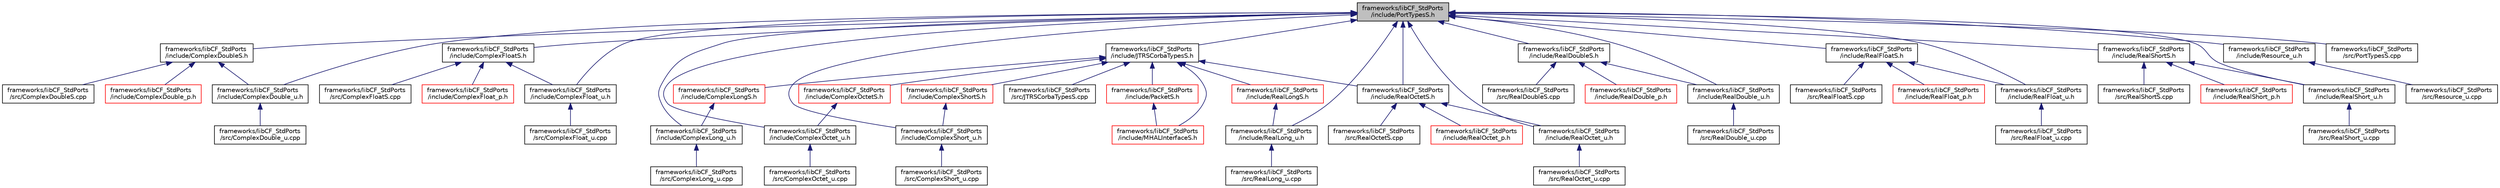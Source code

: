 digraph "frameworks/libCF_StdPorts/include/PortTypesS.h"
{
 // INTERACTIVE_SVG=YES
  edge [fontname="Helvetica",fontsize="10",labelfontname="Helvetica",labelfontsize="10"];
  node [fontname="Helvetica",fontsize="10",shape=record];
  Node1 [label="frameworks/libCF_StdPorts\l/include/PortTypesS.h",height=0.2,width=0.4,color="black", fillcolor="grey75", style="filled", fontcolor="black"];
  Node1 -> Node2 [dir="back",color="midnightblue",fontsize="10",style="solid",fontname="Helvetica"];
  Node2 [label="frameworks/libCF_StdPorts\l/include/ComplexDoubleS.h",height=0.2,width=0.4,color="black", fillcolor="white", style="filled",URL="$_complex_double_s_8h.html"];
  Node2 -> Node3 [dir="back",color="midnightblue",fontsize="10",style="solid",fontname="Helvetica"];
  Node3 [label="frameworks/libCF_StdPorts\l/include/ComplexDouble_p.h",height=0.2,width=0.4,color="red", fillcolor="white", style="filled",URL="$_complex_double__p_8h.html",tooltip=":  "];
  Node2 -> Node4 [dir="back",color="midnightblue",fontsize="10",style="solid",fontname="Helvetica"];
  Node4 [label="frameworks/libCF_StdPorts\l/include/ComplexDouble_u.h",height=0.2,width=0.4,color="black", fillcolor="white", style="filled",URL="$_complex_double__u_8h.html",tooltip=":  "];
  Node4 -> Node5 [dir="back",color="midnightblue",fontsize="10",style="solid",fontname="Helvetica"];
  Node5 [label="frameworks/libCF_StdPorts\l/src/ComplexDouble_u.cpp",height=0.2,width=0.4,color="black", fillcolor="white", style="filled",URL="$_complex_double__u_8cpp.html",tooltip=":  "];
  Node2 -> Node6 [dir="back",color="midnightblue",fontsize="10",style="solid",fontname="Helvetica"];
  Node6 [label="frameworks/libCF_StdPorts\l/src/ComplexDoubleS.cpp",height=0.2,width=0.4,color="black", fillcolor="white", style="filled",URL="$_complex_double_s_8cpp.html"];
  Node1 -> Node4 [dir="back",color="midnightblue",fontsize="10",style="solid",fontname="Helvetica"];
  Node1 -> Node7 [dir="back",color="midnightblue",fontsize="10",style="solid",fontname="Helvetica"];
  Node7 [label="frameworks/libCF_StdPorts\l/include/ComplexFloatS.h",height=0.2,width=0.4,color="black", fillcolor="white", style="filled",URL="$_complex_float_s_8h.html"];
  Node7 -> Node8 [dir="back",color="midnightblue",fontsize="10",style="solid",fontname="Helvetica"];
  Node8 [label="frameworks/libCF_StdPorts\l/include/ComplexFloat_p.h",height=0.2,width=0.4,color="red", fillcolor="white", style="filled",URL="$_complex_float__p_8h.html",tooltip=":  "];
  Node7 -> Node9 [dir="back",color="midnightblue",fontsize="10",style="solid",fontname="Helvetica"];
  Node9 [label="frameworks/libCF_StdPorts\l/include/ComplexFloat_u.h",height=0.2,width=0.4,color="black", fillcolor="white", style="filled",URL="$_complex_float__u_8h.html",tooltip=":  "];
  Node9 -> Node10 [dir="back",color="midnightblue",fontsize="10",style="solid",fontname="Helvetica"];
  Node10 [label="frameworks/libCF_StdPorts\l/src/ComplexFloat_u.cpp",height=0.2,width=0.4,color="black", fillcolor="white", style="filled",URL="$_complex_float__u_8cpp.html",tooltip=":  "];
  Node7 -> Node11 [dir="back",color="midnightblue",fontsize="10",style="solid",fontname="Helvetica"];
  Node11 [label="frameworks/libCF_StdPorts\l/src/ComplexFloatS.cpp",height=0.2,width=0.4,color="black", fillcolor="white", style="filled",URL="$_complex_float_s_8cpp.html"];
  Node1 -> Node9 [dir="back",color="midnightblue",fontsize="10",style="solid",fontname="Helvetica"];
  Node1 -> Node12 [dir="back",color="midnightblue",fontsize="10",style="solid",fontname="Helvetica"];
  Node12 [label="frameworks/libCF_StdPorts\l/include/JTRSCorbaTypesS.h",height=0.2,width=0.4,color="black", fillcolor="white", style="filled",URL="$_j_t_r_s_corba_types_s_8h.html"];
  Node12 -> Node13 [dir="back",color="midnightblue",fontsize="10",style="solid",fontname="Helvetica"];
  Node13 [label="frameworks/libCF_StdPorts\l/include/ComplexLongS.h",height=0.2,width=0.4,color="red", fillcolor="white", style="filled",URL="$_complex_long_s_8h.html"];
  Node13 -> Node14 [dir="back",color="midnightblue",fontsize="10",style="solid",fontname="Helvetica"];
  Node14 [label="frameworks/libCF_StdPorts\l/include/ComplexLong_u.h",height=0.2,width=0.4,color="black", fillcolor="white", style="filled",URL="$_complex_long__u_8h.html",tooltip=":  "];
  Node14 -> Node15 [dir="back",color="midnightblue",fontsize="10",style="solid",fontname="Helvetica"];
  Node15 [label="frameworks/libCF_StdPorts\l/src/ComplexLong_u.cpp",height=0.2,width=0.4,color="black", fillcolor="white", style="filled",URL="$_complex_long__u_8cpp.html",tooltip=":  "];
  Node12 -> Node16 [dir="back",color="midnightblue",fontsize="10",style="solid",fontname="Helvetica"];
  Node16 [label="frameworks/libCF_StdPorts\l/include/ComplexOctetS.h",height=0.2,width=0.4,color="red", fillcolor="white", style="filled",URL="$_complex_octet_s_8h.html"];
  Node16 -> Node17 [dir="back",color="midnightblue",fontsize="10",style="solid",fontname="Helvetica"];
  Node17 [label="frameworks/libCF_StdPorts\l/include/ComplexOctet_u.h",height=0.2,width=0.4,color="black", fillcolor="white", style="filled",URL="$_complex_octet__u_8h.html",tooltip=":  "];
  Node17 -> Node18 [dir="back",color="midnightblue",fontsize="10",style="solid",fontname="Helvetica"];
  Node18 [label="frameworks/libCF_StdPorts\l/src/ComplexOctet_u.cpp",height=0.2,width=0.4,color="black", fillcolor="white", style="filled",URL="$_complex_octet__u_8cpp.html",tooltip=":  "];
  Node12 -> Node19 [dir="back",color="midnightblue",fontsize="10",style="solid",fontname="Helvetica"];
  Node19 [label="frameworks/libCF_StdPorts\l/include/ComplexShortS.h",height=0.2,width=0.4,color="red", fillcolor="white", style="filled",URL="$_complex_short_s_8h.html"];
  Node19 -> Node20 [dir="back",color="midnightblue",fontsize="10",style="solid",fontname="Helvetica"];
  Node20 [label="frameworks/libCF_StdPorts\l/include/ComplexShort_u.h",height=0.2,width=0.4,color="black", fillcolor="white", style="filled",URL="$_complex_short__u_8h.html",tooltip=":  "];
  Node20 -> Node21 [dir="back",color="midnightblue",fontsize="10",style="solid",fontname="Helvetica"];
  Node21 [label="frameworks/libCF_StdPorts\l/src/ComplexShort_u.cpp",height=0.2,width=0.4,color="black", fillcolor="white", style="filled",URL="$_complex_short__u_8cpp.html",tooltip=":  "];
  Node12 -> Node22 [dir="back",color="midnightblue",fontsize="10",style="solid",fontname="Helvetica"];
  Node22 [label="frameworks/libCF_StdPorts\l/include/MHALInterfaceS.h",height=0.2,width=0.4,color="red", fillcolor="white", style="filled",URL="$_m_h_a_l_interface_s_8h.html"];
  Node12 -> Node23 [dir="back",color="midnightblue",fontsize="10",style="solid",fontname="Helvetica"];
  Node23 [label="frameworks/libCF_StdPorts\l/include/PacketS.h",height=0.2,width=0.4,color="red", fillcolor="white", style="filled",URL="$_packet_s_8h.html"];
  Node23 -> Node22 [dir="back",color="midnightblue",fontsize="10",style="solid",fontname="Helvetica"];
  Node12 -> Node24 [dir="back",color="midnightblue",fontsize="10",style="solid",fontname="Helvetica"];
  Node24 [label="frameworks/libCF_StdPorts\l/include/RealLongS.h",height=0.2,width=0.4,color="red", fillcolor="white", style="filled",URL="$_real_long_s_8h.html"];
  Node24 -> Node25 [dir="back",color="midnightblue",fontsize="10",style="solid",fontname="Helvetica"];
  Node25 [label="frameworks/libCF_StdPorts\l/include/RealLong_u.h",height=0.2,width=0.4,color="black", fillcolor="white", style="filled",URL="$_real_long__u_8h.html",tooltip=":  "];
  Node25 -> Node26 [dir="back",color="midnightblue",fontsize="10",style="solid",fontname="Helvetica"];
  Node26 [label="frameworks/libCF_StdPorts\l/src/RealLong_u.cpp",height=0.2,width=0.4,color="black", fillcolor="white", style="filled",URL="$_real_long__u_8cpp.html",tooltip=":  "];
  Node12 -> Node27 [dir="back",color="midnightblue",fontsize="10",style="solid",fontname="Helvetica"];
  Node27 [label="frameworks/libCF_StdPorts\l/include/RealOctetS.h",height=0.2,width=0.4,color="black", fillcolor="white", style="filled",URL="$_real_octet_s_8h.html"];
  Node27 -> Node28 [dir="back",color="midnightblue",fontsize="10",style="solid",fontname="Helvetica"];
  Node28 [label="frameworks/libCF_StdPorts\l/include/RealOctet_p.h",height=0.2,width=0.4,color="red", fillcolor="white", style="filled",URL="$_real_octet__p_8h.html",tooltip=":  "];
  Node27 -> Node29 [dir="back",color="midnightblue",fontsize="10",style="solid",fontname="Helvetica"];
  Node29 [label="frameworks/libCF_StdPorts\l/include/RealOctet_u.h",height=0.2,width=0.4,color="black", fillcolor="white", style="filled",URL="$_real_octet__u_8h.html",tooltip=":  "];
  Node29 -> Node30 [dir="back",color="midnightblue",fontsize="10",style="solid",fontname="Helvetica"];
  Node30 [label="frameworks/libCF_StdPorts\l/src/RealOctet_u.cpp",height=0.2,width=0.4,color="black", fillcolor="white", style="filled",URL="$_real_octet__u_8cpp.html"];
  Node27 -> Node31 [dir="back",color="midnightblue",fontsize="10",style="solid",fontname="Helvetica"];
  Node31 [label="frameworks/libCF_StdPorts\l/src/RealOctetS.cpp",height=0.2,width=0.4,color="black", fillcolor="white", style="filled",URL="$_real_octet_s_8cpp.html"];
  Node12 -> Node32 [dir="back",color="midnightblue",fontsize="10",style="solid",fontname="Helvetica"];
  Node32 [label="frameworks/libCF_StdPorts\l/src/JTRSCorbaTypesS.cpp",height=0.2,width=0.4,color="black", fillcolor="white", style="filled",URL="$_j_t_r_s_corba_types_s_8cpp.html"];
  Node1 -> Node14 [dir="back",color="midnightblue",fontsize="10",style="solid",fontname="Helvetica"];
  Node1 -> Node17 [dir="back",color="midnightblue",fontsize="10",style="solid",fontname="Helvetica"];
  Node1 -> Node20 [dir="back",color="midnightblue",fontsize="10",style="solid",fontname="Helvetica"];
  Node1 -> Node33 [dir="back",color="midnightblue",fontsize="10",style="solid",fontname="Helvetica"];
  Node33 [label="frameworks/libCF_StdPorts\l/include/RealDoubleS.h",height=0.2,width=0.4,color="black", fillcolor="white", style="filled",URL="$_real_double_s_8h.html"];
  Node33 -> Node34 [dir="back",color="midnightblue",fontsize="10",style="solid",fontname="Helvetica"];
  Node34 [label="frameworks/libCF_StdPorts\l/include/RealDouble_p.h",height=0.2,width=0.4,color="red", fillcolor="white", style="filled",URL="$_real_double__p_8h.html",tooltip=":  "];
  Node33 -> Node35 [dir="back",color="midnightblue",fontsize="10",style="solid",fontname="Helvetica"];
  Node35 [label="frameworks/libCF_StdPorts\l/include/RealDouble_u.h",height=0.2,width=0.4,color="black", fillcolor="white", style="filled",URL="$_real_double__u_8h.html",tooltip=":  "];
  Node35 -> Node36 [dir="back",color="midnightblue",fontsize="10",style="solid",fontname="Helvetica"];
  Node36 [label="frameworks/libCF_StdPorts\l/src/RealDouble_u.cpp",height=0.2,width=0.4,color="black", fillcolor="white", style="filled",URL="$_real_double__u_8cpp.html",tooltip=":  "];
  Node33 -> Node37 [dir="back",color="midnightblue",fontsize="10",style="solid",fontname="Helvetica"];
  Node37 [label="frameworks/libCF_StdPorts\l/src/RealDoubleS.cpp",height=0.2,width=0.4,color="black", fillcolor="white", style="filled",URL="$_real_double_s_8cpp.html"];
  Node1 -> Node35 [dir="back",color="midnightblue",fontsize="10",style="solid",fontname="Helvetica"];
  Node1 -> Node38 [dir="back",color="midnightblue",fontsize="10",style="solid",fontname="Helvetica"];
  Node38 [label="frameworks/libCF_StdPorts\l/include/RealFloatS.h",height=0.2,width=0.4,color="black", fillcolor="white", style="filled",URL="$_real_float_s_8h.html"];
  Node38 -> Node39 [dir="back",color="midnightblue",fontsize="10",style="solid",fontname="Helvetica"];
  Node39 [label="frameworks/libCF_StdPorts\l/include/RealFloat_p.h",height=0.2,width=0.4,color="red", fillcolor="white", style="filled",URL="$_real_float__p_8h.html",tooltip=":  "];
  Node38 -> Node40 [dir="back",color="midnightblue",fontsize="10",style="solid",fontname="Helvetica"];
  Node40 [label="frameworks/libCF_StdPorts\l/include/RealFloat_u.h",height=0.2,width=0.4,color="black", fillcolor="white", style="filled",URL="$_real_float__u_8h.html",tooltip=":  "];
  Node40 -> Node41 [dir="back",color="midnightblue",fontsize="10",style="solid",fontname="Helvetica"];
  Node41 [label="frameworks/libCF_StdPorts\l/src/RealFloat_u.cpp",height=0.2,width=0.4,color="black", fillcolor="white", style="filled",URL="$_real_float__u_8cpp.html",tooltip=":  "];
  Node38 -> Node42 [dir="back",color="midnightblue",fontsize="10",style="solid",fontname="Helvetica"];
  Node42 [label="frameworks/libCF_StdPorts\l/src/RealFloatS.cpp",height=0.2,width=0.4,color="black", fillcolor="white", style="filled",URL="$_real_float_s_8cpp.html"];
  Node1 -> Node40 [dir="back",color="midnightblue",fontsize="10",style="solid",fontname="Helvetica"];
  Node1 -> Node25 [dir="back",color="midnightblue",fontsize="10",style="solid",fontname="Helvetica"];
  Node1 -> Node27 [dir="back",color="midnightblue",fontsize="10",style="solid",fontname="Helvetica"];
  Node1 -> Node29 [dir="back",color="midnightblue",fontsize="10",style="solid",fontname="Helvetica"];
  Node1 -> Node43 [dir="back",color="midnightblue",fontsize="10",style="solid",fontname="Helvetica"];
  Node43 [label="frameworks/libCF_StdPorts\l/include/RealShortS.h",height=0.2,width=0.4,color="black", fillcolor="white", style="filled",URL="$_real_short_s_8h.html"];
  Node43 -> Node44 [dir="back",color="midnightblue",fontsize="10",style="solid",fontname="Helvetica"];
  Node44 [label="frameworks/libCF_StdPorts\l/include/RealShort_p.h",height=0.2,width=0.4,color="red", fillcolor="white", style="filled",URL="$_real_short__p_8h.html",tooltip=":  "];
  Node43 -> Node45 [dir="back",color="midnightblue",fontsize="10",style="solid",fontname="Helvetica"];
  Node45 [label="frameworks/libCF_StdPorts\l/include/RealShort_u.h",height=0.2,width=0.4,color="black", fillcolor="white", style="filled",URL="$_real_short__u_8h.html",tooltip=":  "];
  Node45 -> Node46 [dir="back",color="midnightblue",fontsize="10",style="solid",fontname="Helvetica"];
  Node46 [label="frameworks/libCF_StdPorts\l/src/RealShort_u.cpp",height=0.2,width=0.4,color="black", fillcolor="white", style="filled",URL="$_real_short__u_8cpp.html"];
  Node43 -> Node47 [dir="back",color="midnightblue",fontsize="10",style="solid",fontname="Helvetica"];
  Node47 [label="frameworks/libCF_StdPorts\l/src/RealShortS.cpp",height=0.2,width=0.4,color="black", fillcolor="white", style="filled",URL="$_real_short_s_8cpp.html"];
  Node1 -> Node45 [dir="back",color="midnightblue",fontsize="10",style="solid",fontname="Helvetica"];
  Node1 -> Node48 [dir="back",color="midnightblue",fontsize="10",style="solid",fontname="Helvetica"];
  Node48 [label="frameworks/libCF_StdPorts\l/include/Resource_u.h",height=0.2,width=0.4,color="black", fillcolor="white", style="filled",URL="$_resource__u_8h.html",tooltip=":  "];
  Node48 -> Node49 [dir="back",color="midnightblue",fontsize="10",style="solid",fontname="Helvetica"];
  Node49 [label="frameworks/libCF_StdPorts\l/src/Resource_u.cpp",height=0.2,width=0.4,color="black", fillcolor="white", style="filled",URL="$_resource__u_8cpp.html",tooltip=":  "];
  Node1 -> Node50 [dir="back",color="midnightblue",fontsize="10",style="solid",fontname="Helvetica"];
  Node50 [label="frameworks/libCF_StdPorts\l/src/PortTypesS.cpp",height=0.2,width=0.4,color="black", fillcolor="white", style="filled",URL="$_port_types_s_8cpp.html"];
}
